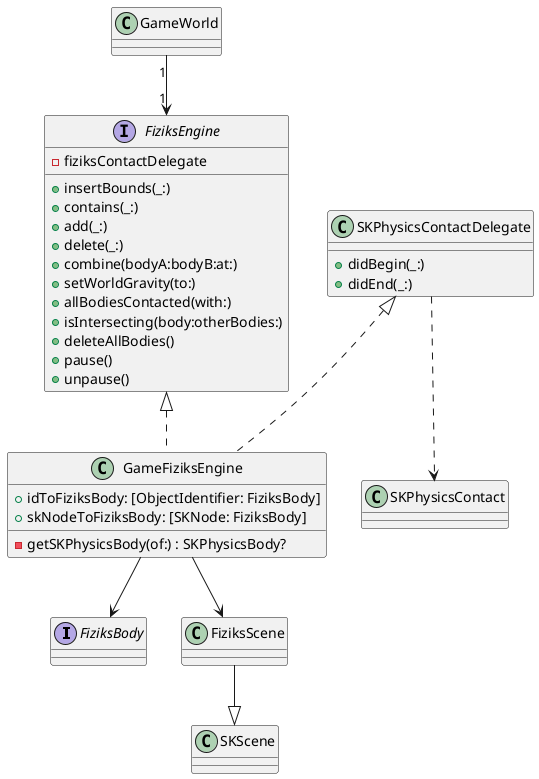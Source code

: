 @startuml
interface FiziksBody {

}

interface FiziksEngine {
    - fiziksContactDelegate
    +insertBounds(_:)
    +contains(_:)
    +add(_:)
    +delete(_:)
    +combine(bodyA:bodyB:at:)
    +setWorldGravity(to:)
    +allBodiesContacted(with:)
    +isIntersecting(body:otherBodies:)
    +deleteAllBodies()
    +pause()
    +unpause()
}

class GameFiziksEngine implements SKPhysicsContactDelegate, FiziksEngine {
    + idToFiziksBody: [ObjectIdentifier: FiziksBody]
    + skNodeToFiziksBody: [SKNode: FiziksBody]
    - getSKPhysicsBody(of:) : SKPhysicsBody?
}

class SKPhysicsContactDelegate {
    +didBegin(_:)
    +didEnd(_:)
}

GameFiziksEngine --> FiziksBody
GameFiziksEngine --> FiziksScene
SKPhysicsContactDelegate ..> SKPhysicsContact
FiziksScene --|> SKScene
GameWorld "1"-->"1" FiziksEngine
@enduml